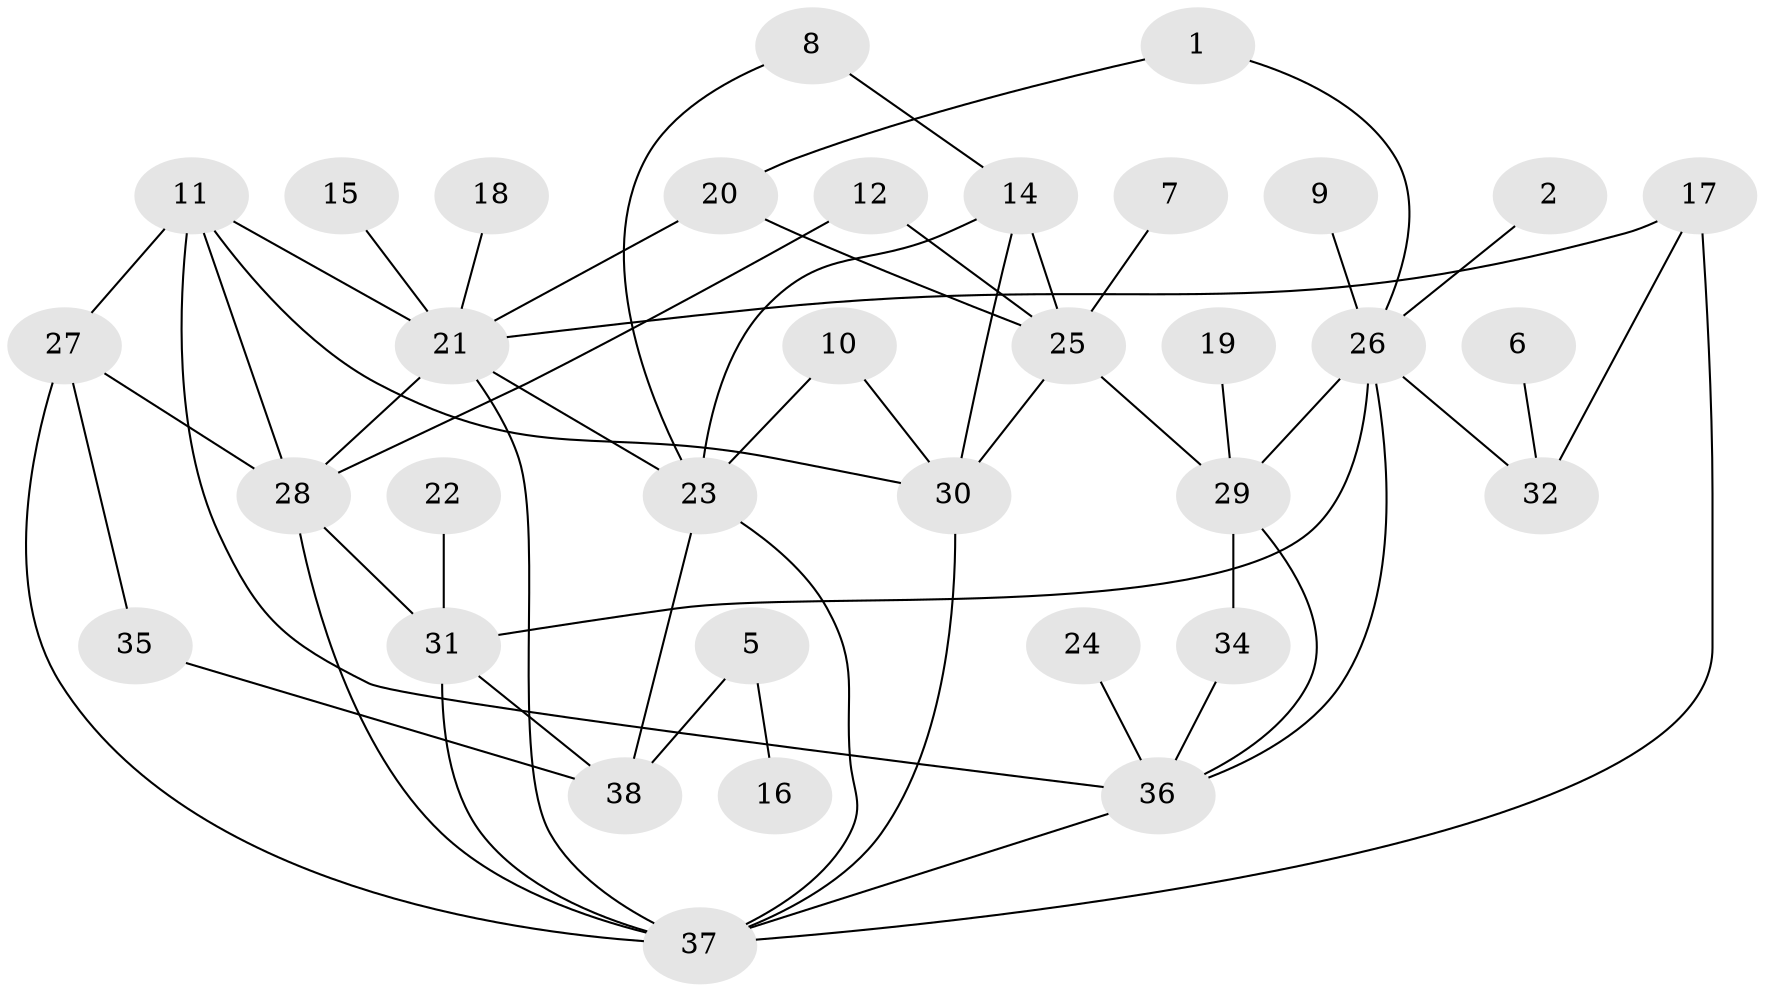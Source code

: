 // original degree distribution, {2: 0.21052631578947367, 1: 0.18421052631578946, 3: 0.27631578947368424, 0: 0.05263157894736842, 4: 0.18421052631578946, 6: 0.02631578947368421, 5: 0.06578947368421052}
// Generated by graph-tools (version 1.1) at 2025/25/03/09/25 03:25:23]
// undirected, 34 vertices, 56 edges
graph export_dot {
graph [start="1"]
  node [color=gray90,style=filled];
  1;
  2;
  5;
  6;
  7;
  8;
  9;
  10;
  11;
  12;
  14;
  15;
  16;
  17;
  18;
  19;
  20;
  21;
  22;
  23;
  24;
  25;
  26;
  27;
  28;
  29;
  30;
  31;
  32;
  34;
  35;
  36;
  37;
  38;
  1 -- 20 [weight=1.0];
  1 -- 26 [weight=1.0];
  2 -- 26 [weight=1.0];
  5 -- 16 [weight=1.0];
  5 -- 38 [weight=2.0];
  6 -- 32 [weight=1.0];
  7 -- 25 [weight=1.0];
  8 -- 14 [weight=1.0];
  8 -- 23 [weight=1.0];
  9 -- 26 [weight=1.0];
  10 -- 23 [weight=1.0];
  10 -- 30 [weight=1.0];
  11 -- 21 [weight=1.0];
  11 -- 27 [weight=1.0];
  11 -- 28 [weight=1.0];
  11 -- 30 [weight=1.0];
  11 -- 36 [weight=1.0];
  12 -- 25 [weight=1.0];
  12 -- 28 [weight=1.0];
  14 -- 23 [weight=2.0];
  14 -- 25 [weight=1.0];
  14 -- 30 [weight=1.0];
  15 -- 21 [weight=1.0];
  17 -- 21 [weight=1.0];
  17 -- 32 [weight=1.0];
  17 -- 37 [weight=1.0];
  18 -- 21 [weight=1.0];
  19 -- 29 [weight=1.0];
  20 -- 21 [weight=1.0];
  20 -- 25 [weight=1.0];
  21 -- 23 [weight=1.0];
  21 -- 28 [weight=1.0];
  21 -- 37 [weight=1.0];
  22 -- 31 [weight=1.0];
  23 -- 37 [weight=1.0];
  23 -- 38 [weight=2.0];
  24 -- 36 [weight=1.0];
  25 -- 29 [weight=1.0];
  25 -- 30 [weight=1.0];
  26 -- 29 [weight=2.0];
  26 -- 31 [weight=3.0];
  26 -- 32 [weight=1.0];
  26 -- 36 [weight=1.0];
  27 -- 28 [weight=2.0];
  27 -- 35 [weight=1.0];
  27 -- 37 [weight=1.0];
  28 -- 31 [weight=1.0];
  28 -- 37 [weight=1.0];
  29 -- 34 [weight=1.0];
  29 -- 36 [weight=1.0];
  30 -- 37 [weight=1.0];
  31 -- 37 [weight=1.0];
  31 -- 38 [weight=1.0];
  34 -- 36 [weight=1.0];
  35 -- 38 [weight=1.0];
  36 -- 37 [weight=1.0];
}
